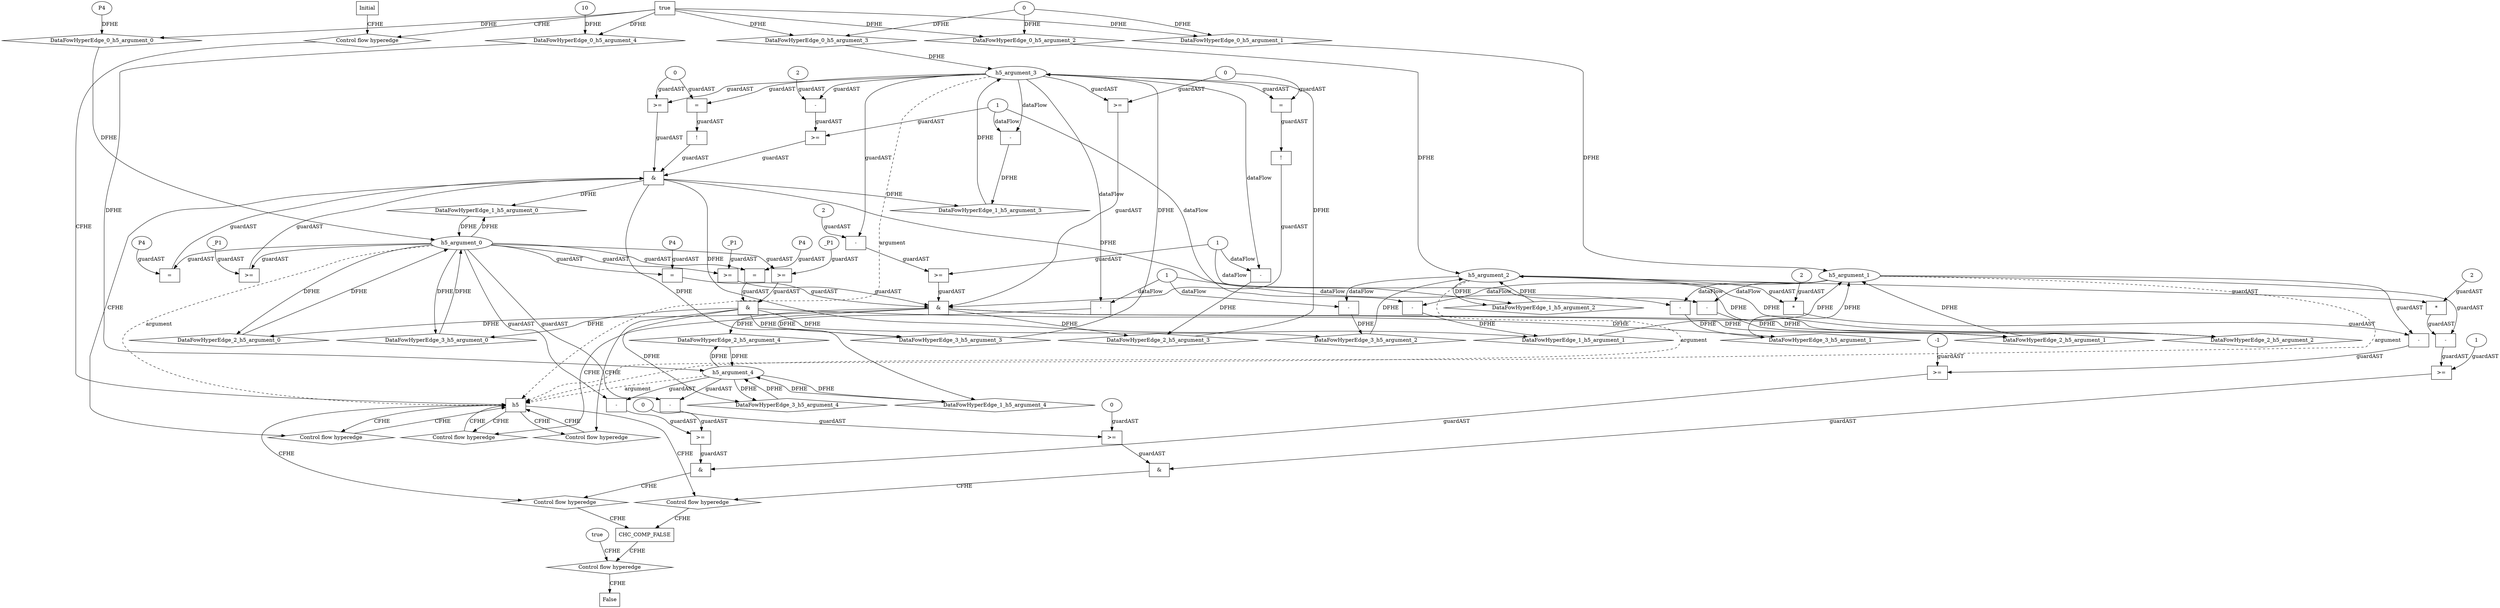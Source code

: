// Horn Graph
digraph {
	"xxxh5___Initial_0xxxdataFlow_0_node_0" [label="0"  nodeName="xxxh5___Initial_0xxxdataFlow_0_node_0" class=IdealInt GNNNodeID=5]
	"xxxh5___Initial_0xxxdataFlow2_node_0" [label="P4"  nodeName="xxxh5___Initial_0xxxdataFlow2_node_0" class=symbolicConstant GNNNodeID=6]
	"xxxh5___Initial_0xxxdataFlow3_node_0" [label="10"  nodeName="xxxh5___Initial_0xxxdataFlow3_node_0" class=IdealInt GNNNodeID=7]
	"xxxh5___h5_1xxxdataFlow_0_node_0" [label="-"  nodeName="xxxh5___h5_1xxxdataFlow_0_node_0" class=Operator GNNNodeID=8 shape=rect]
	"xxxh5___h5_1xxxdataFlow_0_node_2" [label="1"  nodeName="xxxh5___h5_1xxxdataFlow_0_node_2" class=IdealInt GNNNodeID=9]
		"h5_argument_3" -> "xxxh5___h5_1xxxdataFlow_0_node_0" [ label="dataFlow"]
		"xxxh5___h5_1xxxdataFlow_0_node_2" -> "xxxh5___h5_1xxxdataFlow_0_node_0" [ label="dataFlow"]
	"xxxh5___h5_1xxxdataFlow1_node_0" [label="-"  nodeName="xxxh5___h5_1xxxdataFlow1_node_0" class=Operator GNNNodeID=10 shape=rect]
		"h5_argument_1" -> "xxxh5___h5_1xxxdataFlow1_node_0" [ label="dataFlow"]
		"xxxh5___h5_1xxxdataFlow_0_node_2" -> "xxxh5___h5_1xxxdataFlow1_node_0" [ label="dataFlow"]
	"xxxh5___h5_1xxxguard_0_node_0" [label="="  nodeName="xxxh5___h5_1xxxguard_0_node_0" class=Operator GNNNodeID=11 shape=rect]
	"xxxh5___h5_1xxxguard_0_node_1" [label="P4"  nodeName="xxxh5___h5_1xxxguard_0_node_1" class=symbolicConstant GNNNodeID=12]
		"xxxh5___h5_1xxxguard_0_node_1" -> "xxxh5___h5_1xxxguard_0_node_0" [ label="guardAST"]
		"h5_argument_0" -> "xxxh5___h5_1xxxguard_0_node_0" [ label="guardAST"]
	"xxxh5___h5_1xxxguard1_node_0" [label=">="  nodeName="xxxh5___h5_1xxxguard1_node_0" class=Operator GNNNodeID=13 shape=rect]
	"xxxh5___h5_1xxxguard1_node_2" [label="_P1"  nodeName="xxxh5___h5_1xxxguard1_node_2" class=symbolicConstant GNNNodeID=14]
		"h5_argument_0" -> "xxxh5___h5_1xxxguard1_node_0" [ label="guardAST"]
		"xxxh5___h5_1xxxguard1_node_2" -> "xxxh5___h5_1xxxguard1_node_0" [ label="guardAST"]
	"xxxh5___h5_1xxxguard2_node_0" [label=">="  nodeName="xxxh5___h5_1xxxguard2_node_0" class=Operator GNNNodeID=15 shape=rect]
	"xxxh5___h5_1xxxguard2_node_2" [label="0"  nodeName="xxxh5___h5_1xxxguard2_node_2" class=IdealInt GNNNodeID=16]
		"h5_argument_3" -> "xxxh5___h5_1xxxguard2_node_0" [ label="guardAST"]
		"xxxh5___h5_1xxxguard2_node_2" -> "xxxh5___h5_1xxxguard2_node_0" [ label="guardAST"]
	"xxxh5___h5_1xxxguard3_node_0" [label=">="  nodeName="xxxh5___h5_1xxxguard3_node_0" class=Operator GNNNodeID=17 shape=rect]
	"xxxh5___h5_1xxxguard3_node_1" [label="-"  nodeName="xxxh5___h5_1xxxguard3_node_1" class=Operator GNNNodeID=18 shape=rect]
	"xxxh5___h5_1xxxguard3_node_2" [label="2"  nodeName="xxxh5___h5_1xxxguard3_node_2" class=IdealInt GNNNodeID=19]
		"xxxh5___h5_1xxxguard3_node_1" -> "xxxh5___h5_1xxxguard3_node_0" [ label="guardAST"]
		"xxxh5___h5_1xxxdataFlow_0_node_2" -> "xxxh5___h5_1xxxguard3_node_0" [ label="guardAST"]
		"xxxh5___h5_1xxxguard3_node_2" -> "xxxh5___h5_1xxxguard3_node_1" [ label="guardAST"]
		"h5_argument_3" -> "xxxh5___h5_1xxxguard3_node_1" [ label="guardAST"]
	"xxxh5___h5_1xxxguard4_node_0" [label="!"  nodeName="xxxh5___h5_1xxxguard4_node_0" class=Operator GNNNodeID=20 shape=rect]
	"xxxh5___h5_1xxxguard4_node_1" [label="="  nodeName="xxxh5___h5_1xxxguard4_node_1" class=Operator GNNNodeID=21 shape=rect]
		"xxxh5___h5_1xxxguard4_node_1" -> "xxxh5___h5_1xxxguard4_node_0" [ label="guardAST"]
		"h5_argument_3" -> "xxxh5___h5_1xxxguard4_node_1" [ label="guardAST"]
		"xxxh5___h5_1xxxguard2_node_2" -> "xxxh5___h5_1xxxguard4_node_1" [ label="guardAST"]
	"xxxh5___h5_2xxxdataFlow_0_node_0" [label="-"  nodeName="xxxh5___h5_2xxxdataFlow_0_node_0" class=Operator GNNNodeID=22 shape=rect]
	"xxxh5___h5_2xxxdataFlow_0_node_2" [label="1"  nodeName="xxxh5___h5_2xxxdataFlow_0_node_2" class=IdealInt GNNNodeID=23]
		"h5_argument_3" -> "xxxh5___h5_2xxxdataFlow_0_node_0" [ label="dataFlow"]
		"xxxh5___h5_2xxxdataFlow_0_node_2" -> "xxxh5___h5_2xxxdataFlow_0_node_0" [ label="dataFlow"]
	"xxxh5___h5_2xxxdataFlow1_node_0" [label="-"  nodeName="xxxh5___h5_2xxxdataFlow1_node_0" class=Operator GNNNodeID=24 shape=rect]
		"h5_argument_1" -> "xxxh5___h5_2xxxdataFlow1_node_0" [ label="dataFlow"]
		"xxxh5___h5_2xxxdataFlow_0_node_2" -> "xxxh5___h5_2xxxdataFlow1_node_0" [ label="dataFlow"]
	"xxxh5___h5_2xxxguard_0_node_0" [label="="  nodeName="xxxh5___h5_2xxxguard_0_node_0" class=Operator GNNNodeID=25 shape=rect]
	"xxxh5___h5_2xxxguard_0_node_1" [label="P4"  nodeName="xxxh5___h5_2xxxguard_0_node_1" class=symbolicConstant GNNNodeID=26]
		"xxxh5___h5_2xxxguard_0_node_1" -> "xxxh5___h5_2xxxguard_0_node_0" [ label="guardAST"]
		"h5_argument_0" -> "xxxh5___h5_2xxxguard_0_node_0" [ label="guardAST"]
	"xxxh5___h5_2xxxguard1_node_0" [label=">="  nodeName="xxxh5___h5_2xxxguard1_node_0" class=Operator GNNNodeID=27 shape=rect]
	"xxxh5___h5_2xxxguard1_node_2" [label="_P1"  nodeName="xxxh5___h5_2xxxguard1_node_2" class=symbolicConstant GNNNodeID=28]
		"h5_argument_0" -> "xxxh5___h5_2xxxguard1_node_0" [ label="guardAST"]
		"xxxh5___h5_2xxxguard1_node_2" -> "xxxh5___h5_2xxxguard1_node_0" [ label="guardAST"]
	"xxxh5___h5_2xxxguard2_node_0" [label=">="  nodeName="xxxh5___h5_2xxxguard2_node_0" class=Operator GNNNodeID=29 shape=rect]
	"xxxh5___h5_2xxxguard2_node_2" [label="0"  nodeName="xxxh5___h5_2xxxguard2_node_2" class=IdealInt GNNNodeID=30]
		"h5_argument_3" -> "xxxh5___h5_2xxxguard2_node_0" [ label="guardAST"]
		"xxxh5___h5_2xxxguard2_node_2" -> "xxxh5___h5_2xxxguard2_node_0" [ label="guardAST"]
	"xxxh5___h5_2xxxguard3_node_0" [label=">="  nodeName="xxxh5___h5_2xxxguard3_node_0" class=Operator GNNNodeID=31 shape=rect]
	"xxxh5___h5_2xxxguard3_node_1" [label="-"  nodeName="xxxh5___h5_2xxxguard3_node_1" class=Operator GNNNodeID=32 shape=rect]
	"xxxh5___h5_2xxxguard3_node_2" [label="2"  nodeName="xxxh5___h5_2xxxguard3_node_2" class=IdealInt GNNNodeID=33]
		"xxxh5___h5_2xxxguard3_node_1" -> "xxxh5___h5_2xxxguard3_node_0" [ label="guardAST"]
		"xxxh5___h5_2xxxdataFlow_0_node_2" -> "xxxh5___h5_2xxxguard3_node_0" [ label="guardAST"]
		"xxxh5___h5_2xxxguard3_node_2" -> "xxxh5___h5_2xxxguard3_node_1" [ label="guardAST"]
		"h5_argument_3" -> "xxxh5___h5_2xxxguard3_node_1" [ label="guardAST"]
	"xxxh5___h5_2xxxguard4_node_0" [label="!"  nodeName="xxxh5___h5_2xxxguard4_node_0" class=Operator GNNNodeID=34 shape=rect]
	"xxxh5___h5_2xxxguard4_node_1" [label="="  nodeName="xxxh5___h5_2xxxguard4_node_1" class=Operator GNNNodeID=35 shape=rect]
		"xxxh5___h5_2xxxguard4_node_1" -> "xxxh5___h5_2xxxguard4_node_0" [ label="guardAST"]
		"h5_argument_3" -> "xxxh5___h5_2xxxguard4_node_1" [ label="guardAST"]
		"xxxh5___h5_2xxxguard2_node_2" -> "xxxh5___h5_2xxxguard4_node_1" [ label="guardAST"]
	"xxxh5___h5_3xxxdataFlow_0_node_0" [label="-"  nodeName="xxxh5___h5_3xxxdataFlow_0_node_0" class=Operator GNNNodeID=36 shape=rect]
	"xxxh5___h5_3xxxdataFlow_0_node_2" [label="1"  nodeName="xxxh5___h5_3xxxdataFlow_0_node_2" class=IdealInt GNNNodeID=37]
		"h5_argument_3" -> "xxxh5___h5_3xxxdataFlow_0_node_0" [ label="dataFlow"]
		"xxxh5___h5_3xxxdataFlow_0_node_2" -> "xxxh5___h5_3xxxdataFlow_0_node_0" [ label="dataFlow"]
	"xxxh5___h5_3xxxdataFlow1_node_0" [label="-"  nodeName="xxxh5___h5_3xxxdataFlow1_node_0" class=Operator GNNNodeID=38 shape=rect]
		"h5_argument_1" -> "xxxh5___h5_3xxxdataFlow1_node_0" [ label="dataFlow"]
		"xxxh5___h5_3xxxdataFlow_0_node_2" -> "xxxh5___h5_3xxxdataFlow1_node_0" [ label="dataFlow"]
	"xxxh5___h5_3xxxdataFlow2_node_0" [label="-"  nodeName="xxxh5___h5_3xxxdataFlow2_node_0" class=Operator GNNNodeID=39 shape=rect]
		"h5_argument_2" -> "xxxh5___h5_3xxxdataFlow2_node_0" [ label="dataFlow"]
		"xxxh5___h5_3xxxdataFlow_0_node_2" -> "xxxh5___h5_3xxxdataFlow2_node_0" [ label="dataFlow"]
	"xxxh5___h5_3xxxguard_0_node_0" [label=">="  nodeName="xxxh5___h5_3xxxguard_0_node_0" class=Operator GNNNodeID=40 shape=rect]
	"xxxh5___h5_3xxxguard_0_node_2" [label="_P1"  nodeName="xxxh5___h5_3xxxguard_0_node_2" class=symbolicConstant GNNNodeID=41]
		"h5_argument_0" -> "xxxh5___h5_3xxxguard_0_node_0" [ label="guardAST"]
		"xxxh5___h5_3xxxguard_0_node_2" -> "xxxh5___h5_3xxxguard_0_node_0" [ label="guardAST"]
	"xxxh5___h5_3xxxguard1_node_0" [label="="  nodeName="xxxh5___h5_3xxxguard1_node_0" class=Operator GNNNodeID=42 shape=rect]
	"xxxh5___h5_3xxxguard1_node_1" [label="P4"  nodeName="xxxh5___h5_3xxxguard1_node_1" class=symbolicConstant GNNNodeID=43]
		"xxxh5___h5_3xxxguard1_node_1" -> "xxxh5___h5_3xxxguard1_node_0" [ label="guardAST"]
		"h5_argument_0" -> "xxxh5___h5_3xxxguard1_node_0" [ label="guardAST"]
	"xxxCHC_COMP_FALSE___h5_4xxxguard_0_node_0" [label=">="  nodeName="xxxCHC_COMP_FALSE___h5_4xxxguard_0_node_0" class=Operator GNNNodeID=44 shape=rect]
	"xxxCHC_COMP_FALSE___h5_4xxxguard_0_node_1" [label="-1"  nodeName="xxxCHC_COMP_FALSE___h5_4xxxguard_0_node_1" class=IdealInt GNNNodeID=45]
	"xxxCHC_COMP_FALSE___h5_4xxxguard_0_node_2" [label="-"  nodeName="xxxCHC_COMP_FALSE___h5_4xxxguard_0_node_2" class=Operator GNNNodeID=46 shape=rect]
	"xxxCHC_COMP_FALSE___h5_4xxxguard_0_node_4" [label="*"  nodeName="xxxCHC_COMP_FALSE___h5_4xxxguard_0_node_4" class=Operator GNNNodeID=47 shape=rect]
	"xxxCHC_COMP_FALSE___h5_4xxxguard_0_node_5" [label="2"  nodeName="xxxCHC_COMP_FALSE___h5_4xxxguard_0_node_5" class=constant GNNNodeID=48]
		"xxxCHC_COMP_FALSE___h5_4xxxguard_0_node_1" -> "xxxCHC_COMP_FALSE___h5_4xxxguard_0_node_0" [ label="guardAST"]
		"xxxCHC_COMP_FALSE___h5_4xxxguard_0_node_2" -> "xxxCHC_COMP_FALSE___h5_4xxxguard_0_node_0" [ label="guardAST"]
		"h5_argument_1" -> "xxxCHC_COMP_FALSE___h5_4xxxguard_0_node_2" [ label="guardAST"]
		"xxxCHC_COMP_FALSE___h5_4xxxguard_0_node_4" -> "xxxCHC_COMP_FALSE___h5_4xxxguard_0_node_2" [ label="guardAST"]
		"h5_argument_2" -> "xxxCHC_COMP_FALSE___h5_4xxxguard_0_node_4" [ label="guardAST"]
		"xxxCHC_COMP_FALSE___h5_4xxxguard_0_node_5" -> "xxxCHC_COMP_FALSE___h5_4xxxguard_0_node_4" [ label="guardAST"]
	"xxxCHC_COMP_FALSE___h5_4xxxguard1_node_0" [label=">="  nodeName="xxxCHC_COMP_FALSE___h5_4xxxguard1_node_0" class=Operator GNNNodeID=49 shape=rect]
	"xxxCHC_COMP_FALSE___h5_4xxxguard1_node_1" [label="0"  nodeName="xxxCHC_COMP_FALSE___h5_4xxxguard1_node_1" class=IdealInt GNNNodeID=50]
	"xxxCHC_COMP_FALSE___h5_4xxxguard1_node_2" [label="-"  nodeName="xxxCHC_COMP_FALSE___h5_4xxxguard1_node_2" class=Operator GNNNodeID=51 shape=rect]
		"xxxCHC_COMP_FALSE___h5_4xxxguard1_node_1" -> "xxxCHC_COMP_FALSE___h5_4xxxguard1_node_0" [ label="guardAST"]
		"xxxCHC_COMP_FALSE___h5_4xxxguard1_node_2" -> "xxxCHC_COMP_FALSE___h5_4xxxguard1_node_0" [ label="guardAST"]
		"h5_argument_0" -> "xxxCHC_COMP_FALSE___h5_4xxxguard1_node_2" [ label="guardAST"]
		"h5_argument_4" -> "xxxCHC_COMP_FALSE___h5_4xxxguard1_node_2" [ label="guardAST"]
	"xxxCHC_COMP_FALSE___h5_5xxxguard_0_node_0" [label=">="  nodeName="xxxCHC_COMP_FALSE___h5_5xxxguard_0_node_0" class=Operator GNNNodeID=52 shape=rect]
	"xxxCHC_COMP_FALSE___h5_5xxxguard_0_node_1" [label="-"  nodeName="xxxCHC_COMP_FALSE___h5_5xxxguard_0_node_1" class=Operator GNNNodeID=53 shape=rect]
	"xxxCHC_COMP_FALSE___h5_5xxxguard_0_node_3" [label="*"  nodeName="xxxCHC_COMP_FALSE___h5_5xxxguard_0_node_3" class=Operator GNNNodeID=54 shape=rect]
	"xxxCHC_COMP_FALSE___h5_5xxxguard_0_node_4" [label="2"  nodeName="xxxCHC_COMP_FALSE___h5_5xxxguard_0_node_4" class=constant GNNNodeID=55]
	"xxxCHC_COMP_FALSE___h5_5xxxguard_0_node_6" [label="1"  nodeName="xxxCHC_COMP_FALSE___h5_5xxxguard_0_node_6" class=IdealInt GNNNodeID=56]
		"xxxCHC_COMP_FALSE___h5_5xxxguard_0_node_1" -> "xxxCHC_COMP_FALSE___h5_5xxxguard_0_node_0" [ label="guardAST"]
		"xxxCHC_COMP_FALSE___h5_5xxxguard_0_node_6" -> "xxxCHC_COMP_FALSE___h5_5xxxguard_0_node_0" [ label="guardAST"]
		"h5_argument_1" -> "xxxCHC_COMP_FALSE___h5_5xxxguard_0_node_1" [ label="guardAST"]
		"xxxCHC_COMP_FALSE___h5_5xxxguard_0_node_3" -> "xxxCHC_COMP_FALSE___h5_5xxxguard_0_node_1" [ label="guardAST"]
		"h5_argument_2" -> "xxxCHC_COMP_FALSE___h5_5xxxguard_0_node_3" [ label="guardAST"]
		"xxxCHC_COMP_FALSE___h5_5xxxguard_0_node_4" -> "xxxCHC_COMP_FALSE___h5_5xxxguard_0_node_3" [ label="guardAST"]
	"xxxCHC_COMP_FALSE___h5_5xxxguard1_node_0" [label=">="  nodeName="xxxCHC_COMP_FALSE___h5_5xxxguard1_node_0" class=Operator GNNNodeID=57 shape=rect]
	"xxxCHC_COMP_FALSE___h5_5xxxguard1_node_1" [label="0"  nodeName="xxxCHC_COMP_FALSE___h5_5xxxguard1_node_1" class=IdealInt GNNNodeID=58]
	"xxxCHC_COMP_FALSE___h5_5xxxguard1_node_2" [label="-"  nodeName="xxxCHC_COMP_FALSE___h5_5xxxguard1_node_2" class=Operator GNNNodeID=59 shape=rect]
		"xxxCHC_COMP_FALSE___h5_5xxxguard1_node_1" -> "xxxCHC_COMP_FALSE___h5_5xxxguard1_node_0" [ label="guardAST"]
		"xxxCHC_COMP_FALSE___h5_5xxxguard1_node_2" -> "xxxCHC_COMP_FALSE___h5_5xxxguard1_node_0" [ label="guardAST"]
		"h5_argument_0" -> "xxxCHC_COMP_FALSE___h5_5xxxguard1_node_2" [ label="guardAST"]
		"h5_argument_4" -> "xxxCHC_COMP_FALSE___h5_5xxxguard1_node_2" [ label="guardAST"]
	"xxxFALSE___CHC_COMP_FALSE_6xxxguard_0_node_0" [label="true"  nodeName="xxxFALSE___CHC_COMP_FALSE_6xxxguard_0_node_0" class=Constant GNNNodeID=60]
	"CHC_COMP_FALSE" [label="CHC_COMP_FALSE"  nodeName="CHC_COMP_FALSE" class=CONTROL GNNNodeID=61 shape="rect"]
	"h5" [label="h5"  nodeName="h5" class=CONTROL GNNNodeID=62 shape="rect"]
	"FALSE" [label="False"  nodeName=False class=CONTROL GNNNodeID=63 shape="rect"]
	"Initial" [label="Initial"  nodeName=Initial class=CONTROL GNNNodeID=64 shape="rect"]
	"ControlFowHyperEdge_0" [label="Control flow hyperedge"  hyperEdgeNodeID=0 nodeName=ControlFowHyperEdge_0 class=controlFlowHyperEdge shape="diamond"]
		"Initial" -> ControlFowHyperEdge_0 [ label="CFHE"]
		"ControlFowHyperEdge_0" -> "h5" [ label="CFHE"]
	"ControlFowHyperEdge_1" [label="Control flow hyperedge"  hyperEdgeNodeID=1 nodeName=ControlFowHyperEdge_1 class=controlFlowHyperEdge shape="diamond"]
		"h5" -> ControlFowHyperEdge_1 [ label="CFHE"]
		"ControlFowHyperEdge_1" -> "h5" [ label="CFHE"]
	"ControlFowHyperEdge_2" [label="Control flow hyperedge"  hyperEdgeNodeID=2 nodeName=ControlFowHyperEdge_2 class=controlFlowHyperEdge shape="diamond"]
		"h5" -> ControlFowHyperEdge_2 [ label="CFHE"]
		"ControlFowHyperEdge_2" -> "h5" [ label="CFHE"]
	"ControlFowHyperEdge_3" [label="Control flow hyperedge"  hyperEdgeNodeID=3 nodeName=ControlFowHyperEdge_3 class=controlFlowHyperEdge shape="diamond"]
		"h5" -> ControlFowHyperEdge_3 [ label="CFHE"]
		"ControlFowHyperEdge_3" -> "h5" [ label="CFHE"]
	"ControlFowHyperEdge_4" [label="Control flow hyperedge"  hyperEdgeNodeID=4 nodeName=ControlFowHyperEdge_4 class=controlFlowHyperEdge shape="diamond"]
		"h5" -> ControlFowHyperEdge_4 [ label="CFHE"]
		"ControlFowHyperEdge_4" -> "CHC_COMP_FALSE" [ label="CFHE"]
	"ControlFowHyperEdge_5" [label="Control flow hyperedge"  hyperEdgeNodeID=5 nodeName=ControlFowHyperEdge_5 class=controlFlowHyperEdge shape="diamond"]
		"h5" -> ControlFowHyperEdge_5 [ label="CFHE"]
		"ControlFowHyperEdge_5" -> "CHC_COMP_FALSE" [ label="CFHE"]
	"ControlFowHyperEdge_6" [label="Control flow hyperedge"  hyperEdgeNodeID=6 nodeName=ControlFowHyperEdge_6 class=controlFlowHyperEdge shape="diamond"]
		"CHC_COMP_FALSE" -> ControlFowHyperEdge_6 [ label="CFHE"]
		"ControlFowHyperEdge_6" -> "FALSE" [ label="CFHE"]
	"h5_argument_0" [label="h5_argument_0"  nodeName=argument0 class=argument shape=oval GNNNodeID=65 head="h5"]
		"h5_argument_0" -> "h5" [ label="argument" style=dashed]
	"h5_argument_1" [label="h5_argument_1"  nodeName=argument1 class=argument shape=oval GNNNodeID=65 head="h5"]
		"h5_argument_1" -> "h5" [ label="argument" style=dashed]
	"h5_argument_2" [label="h5_argument_2"  nodeName=argument2 class=argument shape=oval GNNNodeID=65 head="h5"]
		"h5_argument_2" -> "h5" [ label="argument" style=dashed]
	"h5_argument_3" [label="h5_argument_3"  nodeName=argument3 class=argument shape=oval GNNNodeID=65 head="h5"]
		"h5_argument_3" -> "h5" [ label="argument" style=dashed]
	"h5_argument_4" [label="h5_argument_4"  nodeName=argument4 class=argument shape=oval GNNNodeID=65 head="h5"]
		"h5_argument_4" -> "h5" [ label="argument" style=dashed]
	"true_0" [label="true"  nodeName="true_0" class=true shape=rect]
		"true_0" -> "ControlFowHyperEdge_0" [ label="CFHE"]
	"xxxh5___h5_1xxx_and" [label="&"  andName="xxxh5___h5_1xxx_and" class=Operator shape=rect]
		"xxxh5___h5_1xxxguard_0_node_0" -> "xxxh5___h5_1xxx_and" [ label="guardAST"]
		"xxxh5___h5_1xxxguard1_node_0" -> "xxxh5___h5_1xxx_and" [ label="guardAST"]
		"xxxh5___h5_1xxxguard4_node_0" -> "xxxh5___h5_1xxx_and" [ label="guardAST"]
		"xxxh5___h5_1xxxguard3_node_0" -> "xxxh5___h5_1xxx_and" [ label="guardAST"]
		"xxxh5___h5_1xxxguard2_node_0" -> "xxxh5___h5_1xxx_and" [ label="guardAST"]
		"xxxh5___h5_1xxx_and" -> "ControlFowHyperEdge_1" [ label="CFHE"]
	"xxxh5___h5_2xxx_and" [label="&"  andName="xxxh5___h5_2xxx_and" class=Operator shape=rect]
		"xxxh5___h5_2xxxguard4_node_0" -> "xxxh5___h5_2xxx_and" [ label="guardAST"]
		"xxxh5___h5_2xxxguard3_node_0" -> "xxxh5___h5_2xxx_and" [ label="guardAST"]
		"xxxh5___h5_2xxxguard_0_node_0" -> "xxxh5___h5_2xxx_and" [ label="guardAST"]
		"xxxh5___h5_2xxxguard2_node_0" -> "xxxh5___h5_2xxx_and" [ label="guardAST"]
		"xxxh5___h5_2xxxguard1_node_0" -> "xxxh5___h5_2xxx_and" [ label="guardAST"]
		"xxxh5___h5_2xxx_and" -> "ControlFowHyperEdge_2" [ label="CFHE"]
	"xxxh5___h5_3xxx_and" [label="&"  andName="xxxh5___h5_3xxx_and" class=Operator shape=rect]
		"xxxh5___h5_3xxxguard_0_node_0" -> "xxxh5___h5_3xxx_and" [ label="guardAST"]
		"xxxh5___h5_3xxxguard1_node_0" -> "xxxh5___h5_3xxx_and" [ label="guardAST"]
		"xxxh5___h5_3xxx_and" -> "ControlFowHyperEdge_3" [ label="CFHE"]
	"xxxCHC_COMP_FALSE___h5_4xxx_and" [label="&"  andName="xxxCHC_COMP_FALSE___h5_4xxx_and" class=Operator shape=rect]
		"xxxCHC_COMP_FALSE___h5_4xxxguard_0_node_0" -> "xxxCHC_COMP_FALSE___h5_4xxx_and" [ label="guardAST"]
		"xxxCHC_COMP_FALSE___h5_4xxxguard1_node_0" -> "xxxCHC_COMP_FALSE___h5_4xxx_and" [ label="guardAST"]
		"xxxCHC_COMP_FALSE___h5_4xxx_and" -> "ControlFowHyperEdge_4" [ label="CFHE"]
	"xxxCHC_COMP_FALSE___h5_5xxx_and" [label="&"  andName="xxxCHC_COMP_FALSE___h5_5xxx_and" class=Operator shape=rect]
		"xxxCHC_COMP_FALSE___h5_5xxxguard_0_node_0" -> "xxxCHC_COMP_FALSE___h5_5xxx_and" [ label="guardAST"]
		"xxxCHC_COMP_FALSE___h5_5xxxguard1_node_0" -> "xxxCHC_COMP_FALSE___h5_5xxx_and" [ label="guardAST"]
		"xxxCHC_COMP_FALSE___h5_5xxx_and" -> "ControlFowHyperEdge_5" [ label="CFHE"]
		"xxxFALSE___CHC_COMP_FALSE_6xxxguard_0_node_0" -> "ControlFowHyperEdge_6" [ label="CFHE"]
		"h5_argument_0" -> "DataFowHyperEdge_1_h5_argument_0" [ label="DFHE"]
	"DataFowHyperEdge_1_h5_argument_0" [label="DataFowHyperEdge_1_h5_argument_0"  nodeName="DataFowHyperEdge_1_h5_argument_0" class=DataFlowHyperedge shape=diamond]
		"DataFowHyperEdge_1_h5_argument_0" -> "h5_argument_0" [ label="DFHE"]
		"xxxh5___h5_1xxx_and" -> "DataFowHyperEdge_1_h5_argument_0" [ label="DFHE"]
		"h5_argument_2" -> "DataFowHyperEdge_1_h5_argument_2" [ label="DFHE"]
	"DataFowHyperEdge_1_h5_argument_2" [label="DataFowHyperEdge_1_h5_argument_2"  nodeName="DataFowHyperEdge_1_h5_argument_2" class=DataFlowHyperedge shape=diamond]
		"DataFowHyperEdge_1_h5_argument_2" -> "h5_argument_2" [ label="DFHE"]
		"xxxh5___h5_1xxx_and" -> "DataFowHyperEdge_1_h5_argument_2" [ label="DFHE"]
		"h5_argument_4" -> "DataFowHyperEdge_1_h5_argument_4" [ label="DFHE"]
	"DataFowHyperEdge_1_h5_argument_4" [label="DataFowHyperEdge_1_h5_argument_4"  nodeName="DataFowHyperEdge_1_h5_argument_4" class=DataFlowHyperedge shape=diamond]
		"DataFowHyperEdge_1_h5_argument_4" -> "h5_argument_4" [ label="DFHE"]
		"xxxh5___h5_1xxx_and" -> "DataFowHyperEdge_1_h5_argument_4" [ label="DFHE"]
		"h5_argument_0" -> "DataFowHyperEdge_2_h5_argument_0" [ label="DFHE"]
	"DataFowHyperEdge_2_h5_argument_0" [label="DataFowHyperEdge_2_h5_argument_0"  nodeName="DataFowHyperEdge_2_h5_argument_0" class=DataFlowHyperedge shape=diamond]
		"DataFowHyperEdge_2_h5_argument_0" -> "h5_argument_0" [ label="DFHE"]
		"xxxh5___h5_2xxx_and" -> "DataFowHyperEdge_2_h5_argument_0" [ label="DFHE"]
		"h5_argument_2" -> "DataFowHyperEdge_2_h5_argument_2" [ label="DFHE"]
	"DataFowHyperEdge_2_h5_argument_2" [label="DataFowHyperEdge_2_h5_argument_2"  nodeName="DataFowHyperEdge_2_h5_argument_2" class=DataFlowHyperedge shape=diamond]
		"DataFowHyperEdge_2_h5_argument_2" -> "h5_argument_2" [ label="DFHE"]
		"xxxh5___h5_2xxx_and" -> "DataFowHyperEdge_2_h5_argument_2" [ label="DFHE"]
		"h5_argument_4" -> "DataFowHyperEdge_2_h5_argument_4" [ label="DFHE"]
	"DataFowHyperEdge_2_h5_argument_4" [label="DataFowHyperEdge_2_h5_argument_4"  nodeName="DataFowHyperEdge_2_h5_argument_4" class=DataFlowHyperedge shape=diamond]
		"DataFowHyperEdge_2_h5_argument_4" -> "h5_argument_4" [ label="DFHE"]
		"xxxh5___h5_2xxx_and" -> "DataFowHyperEdge_2_h5_argument_4" [ label="DFHE"]
		"h5_argument_0" -> "DataFowHyperEdge_3_h5_argument_0" [ label="DFHE"]
	"DataFowHyperEdge_3_h5_argument_0" [label="DataFowHyperEdge_3_h5_argument_0"  nodeName="DataFowHyperEdge_3_h5_argument_0" class=DataFlowHyperedge shape=diamond]
		"DataFowHyperEdge_3_h5_argument_0" -> "h5_argument_0" [ label="DFHE"]
		"xxxh5___h5_3xxx_and" -> "DataFowHyperEdge_3_h5_argument_0" [ label="DFHE"]
		"h5_argument_4" -> "DataFowHyperEdge_3_h5_argument_4" [ label="DFHE"]
	"DataFowHyperEdge_3_h5_argument_4" [label="DataFowHyperEdge_3_h5_argument_4"  nodeName="DataFowHyperEdge_3_h5_argument_4" class=DataFlowHyperedge shape=diamond]
		"DataFowHyperEdge_3_h5_argument_4" -> "h5_argument_4" [ label="DFHE"]
		"xxxh5___h5_3xxx_and" -> "DataFowHyperEdge_3_h5_argument_4" [ label="DFHE"]
	"DataFowHyperEdge_0_h5_argument_0" [label="DataFowHyperEdge_0_h5_argument_0"  nodeName="DataFowHyperEdge_0_h5_argument_0" class=DataFlowHyperedge shape=diamond]
		"DataFowHyperEdge_0_h5_argument_0" -> "h5_argument_0" [ label="DFHE"]
		"true_0" -> "DataFowHyperEdge_0_h5_argument_0" [ label="DFHE"]
		"xxxh5___Initial_0xxxdataFlow2_node_0" -> "DataFowHyperEdge_0_h5_argument_0" [ label="DFHE"]
	"DataFowHyperEdge_0_h5_argument_1" [label="DataFowHyperEdge_0_h5_argument_1"  nodeName="DataFowHyperEdge_0_h5_argument_1" class=DataFlowHyperedge shape=diamond]
		"DataFowHyperEdge_0_h5_argument_1" -> "h5_argument_1" [ label="DFHE"]
		"true_0" -> "DataFowHyperEdge_0_h5_argument_1" [ label="DFHE"]
		"xxxh5___Initial_0xxxdataFlow_0_node_0" -> "DataFowHyperEdge_0_h5_argument_1" [ label="DFHE"]
	"DataFowHyperEdge_0_h5_argument_2" [label="DataFowHyperEdge_0_h5_argument_2"  nodeName="DataFowHyperEdge_0_h5_argument_2" class=DataFlowHyperedge shape=diamond]
		"DataFowHyperEdge_0_h5_argument_2" -> "h5_argument_2" [ label="DFHE"]
		"true_0" -> "DataFowHyperEdge_0_h5_argument_2" [ label="DFHE"]
		"xxxh5___Initial_0xxxdataFlow_0_node_0" -> "DataFowHyperEdge_0_h5_argument_2" [ label="DFHE"]
	"DataFowHyperEdge_0_h5_argument_3" [label="DataFowHyperEdge_0_h5_argument_3"  nodeName="DataFowHyperEdge_0_h5_argument_3" class=DataFlowHyperedge shape=diamond]
		"DataFowHyperEdge_0_h5_argument_3" -> "h5_argument_3" [ label="DFHE"]
		"true_0" -> "DataFowHyperEdge_0_h5_argument_3" [ label="DFHE"]
		"xxxh5___Initial_0xxxdataFlow_0_node_0" -> "DataFowHyperEdge_0_h5_argument_3" [ label="DFHE"]
	"DataFowHyperEdge_0_h5_argument_4" [label="DataFowHyperEdge_0_h5_argument_4"  nodeName="DataFowHyperEdge_0_h5_argument_4" class=DataFlowHyperedge shape=diamond]
		"DataFowHyperEdge_0_h5_argument_4" -> "h5_argument_4" [ label="DFHE"]
		"true_0" -> "DataFowHyperEdge_0_h5_argument_4" [ label="DFHE"]
		"xxxh5___Initial_0xxxdataFlow3_node_0" -> "DataFowHyperEdge_0_h5_argument_4" [ label="DFHE"]
	"DataFowHyperEdge_1_h5_argument_1" [label="DataFowHyperEdge_1_h5_argument_1"  nodeName="DataFowHyperEdge_1_h5_argument_1" class=DataFlowHyperedge shape=diamond]
		"DataFowHyperEdge_1_h5_argument_1" -> "h5_argument_1" [ label="DFHE"]
		"xxxh5___h5_1xxx_and" -> "DataFowHyperEdge_1_h5_argument_1" [ label="DFHE"]
		"xxxh5___h5_1xxxdataFlow1_node_0" -> "DataFowHyperEdge_1_h5_argument_1" [ label="DFHE"]
	"DataFowHyperEdge_1_h5_argument_3" [label="DataFowHyperEdge_1_h5_argument_3"  nodeName="DataFowHyperEdge_1_h5_argument_3" class=DataFlowHyperedge shape=diamond]
		"DataFowHyperEdge_1_h5_argument_3" -> "h5_argument_3" [ label="DFHE"]
		"xxxh5___h5_1xxx_and" -> "DataFowHyperEdge_1_h5_argument_3" [ label="DFHE"]
		"xxxh5___h5_1xxxdataFlow_0_node_0" -> "DataFowHyperEdge_1_h5_argument_3" [ label="DFHE"]
	"DataFowHyperEdge_2_h5_argument_1" [label="DataFowHyperEdge_2_h5_argument_1"  nodeName="DataFowHyperEdge_2_h5_argument_1" class=DataFlowHyperedge shape=diamond]
		"DataFowHyperEdge_2_h5_argument_1" -> "h5_argument_1" [ label="DFHE"]
		"xxxh5___h5_2xxx_and" -> "DataFowHyperEdge_2_h5_argument_1" [ label="DFHE"]
		"xxxh5___h5_2xxxdataFlow1_node_0" -> "DataFowHyperEdge_2_h5_argument_1" [ label="DFHE"]
	"DataFowHyperEdge_2_h5_argument_3" [label="DataFowHyperEdge_2_h5_argument_3"  nodeName="DataFowHyperEdge_2_h5_argument_3" class=DataFlowHyperedge shape=diamond]
		"DataFowHyperEdge_2_h5_argument_3" -> "h5_argument_3" [ label="DFHE"]
		"xxxh5___h5_2xxx_and" -> "DataFowHyperEdge_2_h5_argument_3" [ label="DFHE"]
		"xxxh5___h5_2xxxdataFlow_0_node_0" -> "DataFowHyperEdge_2_h5_argument_3" [ label="DFHE"]
	"DataFowHyperEdge_3_h5_argument_1" [label="DataFowHyperEdge_3_h5_argument_1"  nodeName="DataFowHyperEdge_3_h5_argument_1" class=DataFlowHyperedge shape=diamond]
		"DataFowHyperEdge_3_h5_argument_1" -> "h5_argument_1" [ label="DFHE"]
		"xxxh5___h5_3xxx_and" -> "DataFowHyperEdge_3_h5_argument_1" [ label="DFHE"]
		"xxxh5___h5_3xxxdataFlow1_node_0" -> "DataFowHyperEdge_3_h5_argument_1" [ label="DFHE"]
	"DataFowHyperEdge_3_h5_argument_2" [label="DataFowHyperEdge_3_h5_argument_2"  nodeName="DataFowHyperEdge_3_h5_argument_2" class=DataFlowHyperedge shape=diamond]
		"DataFowHyperEdge_3_h5_argument_2" -> "h5_argument_2" [ label="DFHE"]
		"xxxh5___h5_3xxx_and" -> "DataFowHyperEdge_3_h5_argument_2" [ label="DFHE"]
		"xxxh5___h5_3xxxdataFlow2_node_0" -> "DataFowHyperEdge_3_h5_argument_2" [ label="DFHE"]
	"DataFowHyperEdge_3_h5_argument_3" [label="DataFowHyperEdge_3_h5_argument_3"  nodeName="DataFowHyperEdge_3_h5_argument_3" class=DataFlowHyperedge shape=diamond]
		"DataFowHyperEdge_3_h5_argument_3" -> "h5_argument_3" [ label="DFHE"]
		"xxxh5___h5_3xxx_and" -> "DataFowHyperEdge_3_h5_argument_3" [ label="DFHE"]
		"xxxh5___h5_3xxxdataFlow_0_node_0" -> "DataFowHyperEdge_3_h5_argument_3" [ label="DFHE"]
}
